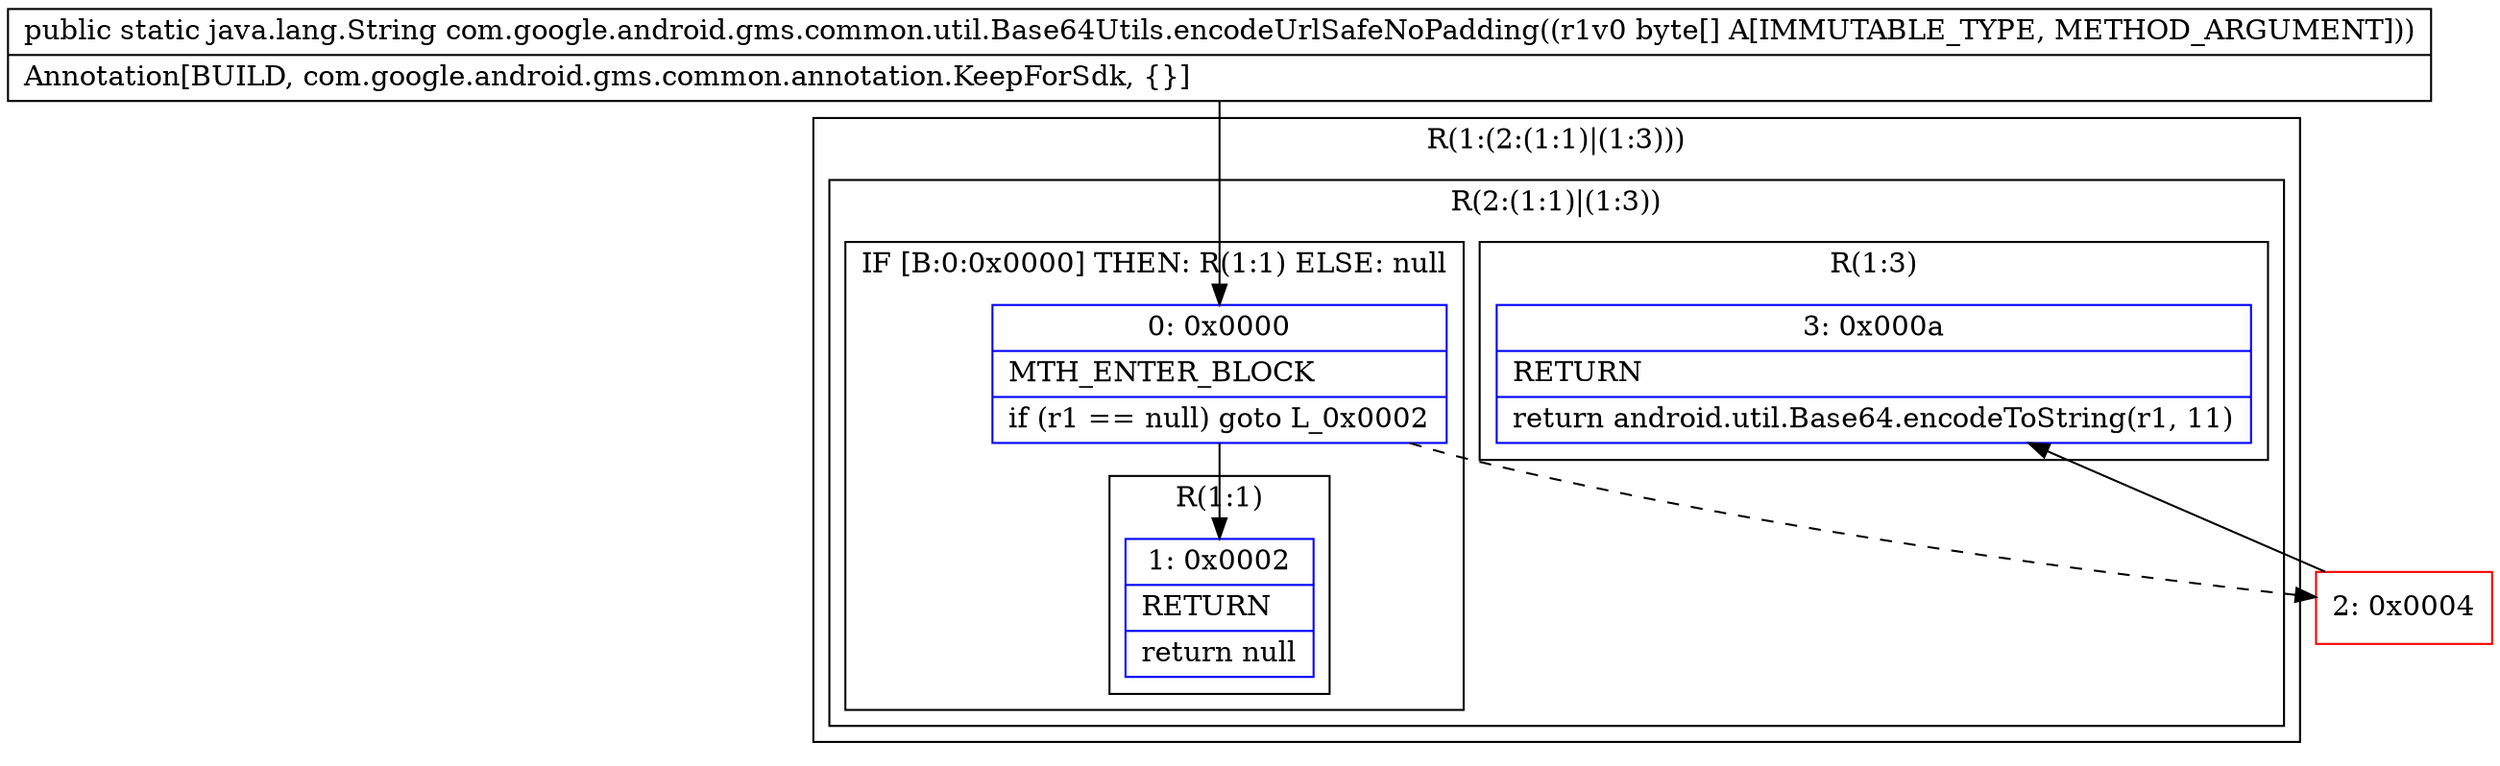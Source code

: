digraph "CFG forcom.google.android.gms.common.util.Base64Utils.encodeUrlSafeNoPadding([B)Ljava\/lang\/String;" {
subgraph cluster_Region_921750601 {
label = "R(1:(2:(1:1)|(1:3)))";
node [shape=record,color=blue];
subgraph cluster_Region_1569798934 {
label = "R(2:(1:1)|(1:3))";
node [shape=record,color=blue];
subgraph cluster_IfRegion_440522518 {
label = "IF [B:0:0x0000] THEN: R(1:1) ELSE: null";
node [shape=record,color=blue];
Node_0 [shape=record,label="{0\:\ 0x0000|MTH_ENTER_BLOCK\l|if (r1 == null) goto L_0x0002\l}"];
subgraph cluster_Region_511393390 {
label = "R(1:1)";
node [shape=record,color=blue];
Node_1 [shape=record,label="{1\:\ 0x0002|RETURN\l|return null\l}"];
}
}
subgraph cluster_Region_777595756 {
label = "R(1:3)";
node [shape=record,color=blue];
Node_3 [shape=record,label="{3\:\ 0x000a|RETURN\l|return android.util.Base64.encodeToString(r1, 11)\l}"];
}
}
}
Node_2 [shape=record,color=red,label="{2\:\ 0x0004}"];
MethodNode[shape=record,label="{public static java.lang.String com.google.android.gms.common.util.Base64Utils.encodeUrlSafeNoPadding((r1v0 byte[] A[IMMUTABLE_TYPE, METHOD_ARGUMENT]))  | Annotation[BUILD, com.google.android.gms.common.annotation.KeepForSdk, \{\}]\l}"];
MethodNode -> Node_0;
Node_0 -> Node_1;
Node_0 -> Node_2[style=dashed];
Node_2 -> Node_3;
}

